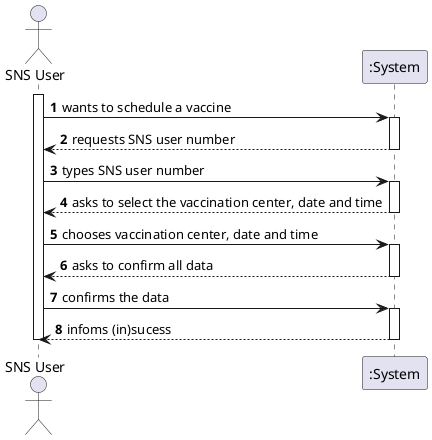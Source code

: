 @startuml
'https://plantuml.com/sequence-diagram

autonumber

actor "SNS User" as User

activate User
User -> ":System" : wants to schedule a vaccine
activate ":System"
":System" --> User : requests SNS user number
deactivate ":System"

User -> ":System" : types SNS user number
activate ":System"
":System" --> User : asks to select the vaccination center, date and time
deactivate ":System"

User -> ":System" : chooses vaccination center, date and time
activate ":System"
":System" --> User : asks to confirm all data
deactivate ":System"

User-> ":System" : confirms the data
activate ":System"
":System" --> User : infoms (in)sucess
deactivate ":System"


deactivate User
@enduml